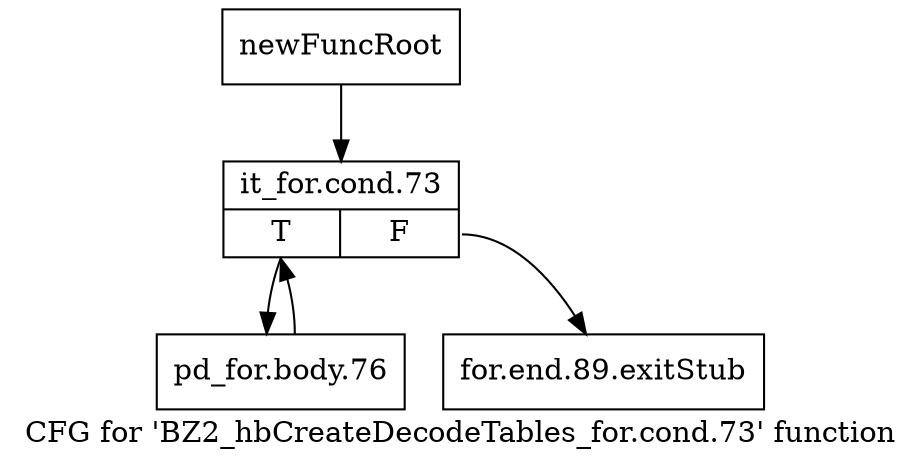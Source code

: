 digraph "CFG for 'BZ2_hbCreateDecodeTables_for.cond.73' function" {
	label="CFG for 'BZ2_hbCreateDecodeTables_for.cond.73' function";

	Node0x19ce980 [shape=record,label="{newFuncRoot}"];
	Node0x19ce980 -> Node0x19cea20;
	Node0x19ce9d0 [shape=record,label="{for.end.89.exitStub}"];
	Node0x19cea20 [shape=record,label="{it_for.cond.73|{<s0>T|<s1>F}}"];
	Node0x19cea20:s0 -> Node0x19cea70;
	Node0x19cea20:s1 -> Node0x19ce9d0;
	Node0x19cea70 [shape=record,label="{pd_for.body.76}"];
	Node0x19cea70 -> Node0x19cea20;
}
